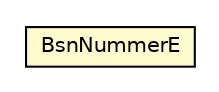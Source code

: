 #!/usr/local/bin/dot
#
# Class diagram 
# Generated by UMLGraph version R5_6-24-gf6e263 (http://www.umlgraph.org/)
#

digraph G {
	edge [fontname="Helvetica",fontsize=10,labelfontname="Helvetica",labelfontsize=10];
	node [fontname="Helvetica",fontsize=10,shape=plaintext];
	nodesep=0.25;
	ranksep=0.5;
	// nl.egem.stuf.sector.bg._0204.BsnNummerE
	c50856 [label=<<table title="nl.egem.stuf.sector.bg._0204.BsnNummerE" border="0" cellborder="1" cellspacing="0" cellpadding="2" port="p" bgcolor="lemonChiffon" href="./BsnNummerE.html">
		<tr><td><table border="0" cellspacing="0" cellpadding="1">
<tr><td align="center" balign="center"> BsnNummerE </td></tr>
		</table></td></tr>
		</table>>, URL="./BsnNummerE.html", fontname="Helvetica", fontcolor="black", fontsize=10.0];
}

